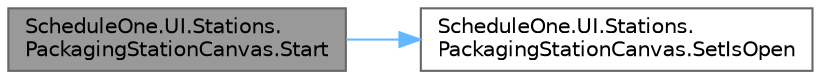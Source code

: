 digraph "ScheduleOne.UI.Stations.PackagingStationCanvas.Start"
{
 // LATEX_PDF_SIZE
  bgcolor="transparent";
  edge [fontname=Helvetica,fontsize=10,labelfontname=Helvetica,labelfontsize=10];
  node [fontname=Helvetica,fontsize=10,shape=box,height=0.2,width=0.4];
  rankdir="LR";
  Node1 [id="Node000001",label="ScheduleOne.UI.Stations.\lPackagingStationCanvas.Start",height=0.2,width=0.4,color="gray40", fillcolor="grey60", style="filled", fontcolor="black",tooltip=" "];
  Node1 -> Node2 [id="edge1_Node000001_Node000002",color="steelblue1",style="solid",tooltip=" "];
  Node2 [id="Node000002",label="ScheduleOne.UI.Stations.\lPackagingStationCanvas.SetIsOpen",height=0.2,width=0.4,color="grey40", fillcolor="white", style="filled",URL="$class_schedule_one_1_1_u_i_1_1_stations_1_1_packaging_station_canvas.html#a5f791904619fa5713ffa145b9e6f981e",tooltip=" "];
}
